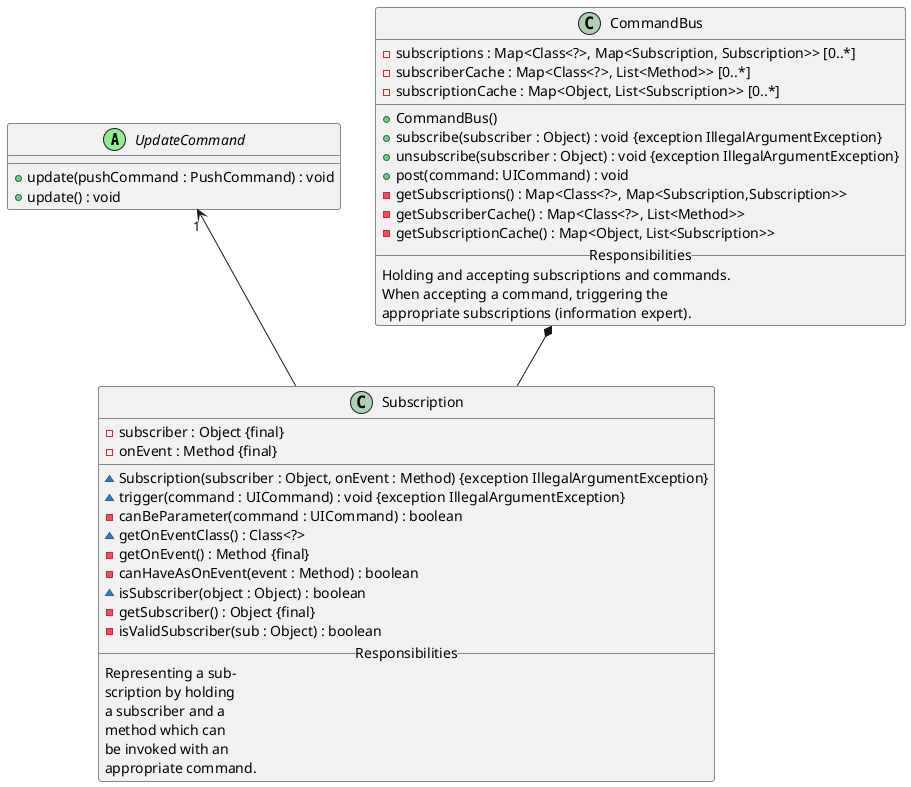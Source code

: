 @startuml

abstract class UpdateCommand <<(A, lightgreen)>> {
                        + update(pushCommand : PushCommand) : void
                        + update() : void
}
UpdateCommand "1" <-- Subscription



class Subscription {
- subscriber : Object {final}
- onEvent : Method {final}
____
~ Subscription(subscriber : Object, onEvent : Method) {exception IllegalArgumentException}
~ trigger(command : UICommand) : void {exception IllegalArgumentException}
- canBeParameter(command : UICommand) : boolean
~ getOnEventClass() : Class<?>
- getOnEvent() : Method {final}
- canHaveAsOnEvent(event : Method) : boolean
~ isSubscriber(object : Object) : boolean
- getSubscriber() : Object {final}
- isValidSubscriber(sub : Object) : boolean
__Responsibilities__
Representing a sub-
scription by holding
a subscriber and a
method which can
be invoked with an
appropriate command.
}


class CommandBus {
- subscriptions : Map<Class<?>, Map<Subscription, Subscription>> [0..*]
- subscriberCache : Map<Class<?>, List<Method>> [0..*]
- subscriptionCache : Map<Object, List<Subscription>> [0..*]
____
+ CommandBus()
+ subscribe(subscriber : Object) : void {exception IllegalArgumentException}
+ unsubscribe(subscriber : Object) : void {exception IllegalArgumentException}
+ post(command: UICommand) : void
- getSubscriptions() : Map<Class<?>, Map<Subscription,Subscription>>
- getSubscriberCache() : Map<Class<?>, List<Method>>
- getSubscriptionCache() : Map<Object, List<Subscription>>
__Responsibilities__
Holding and accepting subscriptions and commands.
When accepting a command, triggering the
appropriate subscriptions (information expert).
}

CommandBus *-- Subscription



@enduml